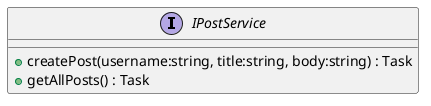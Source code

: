 @startuml
interface IPostService {
    + createPost(username:string, title:string, body:string) : Task
    + getAllPosts() : Task
}
@enduml
